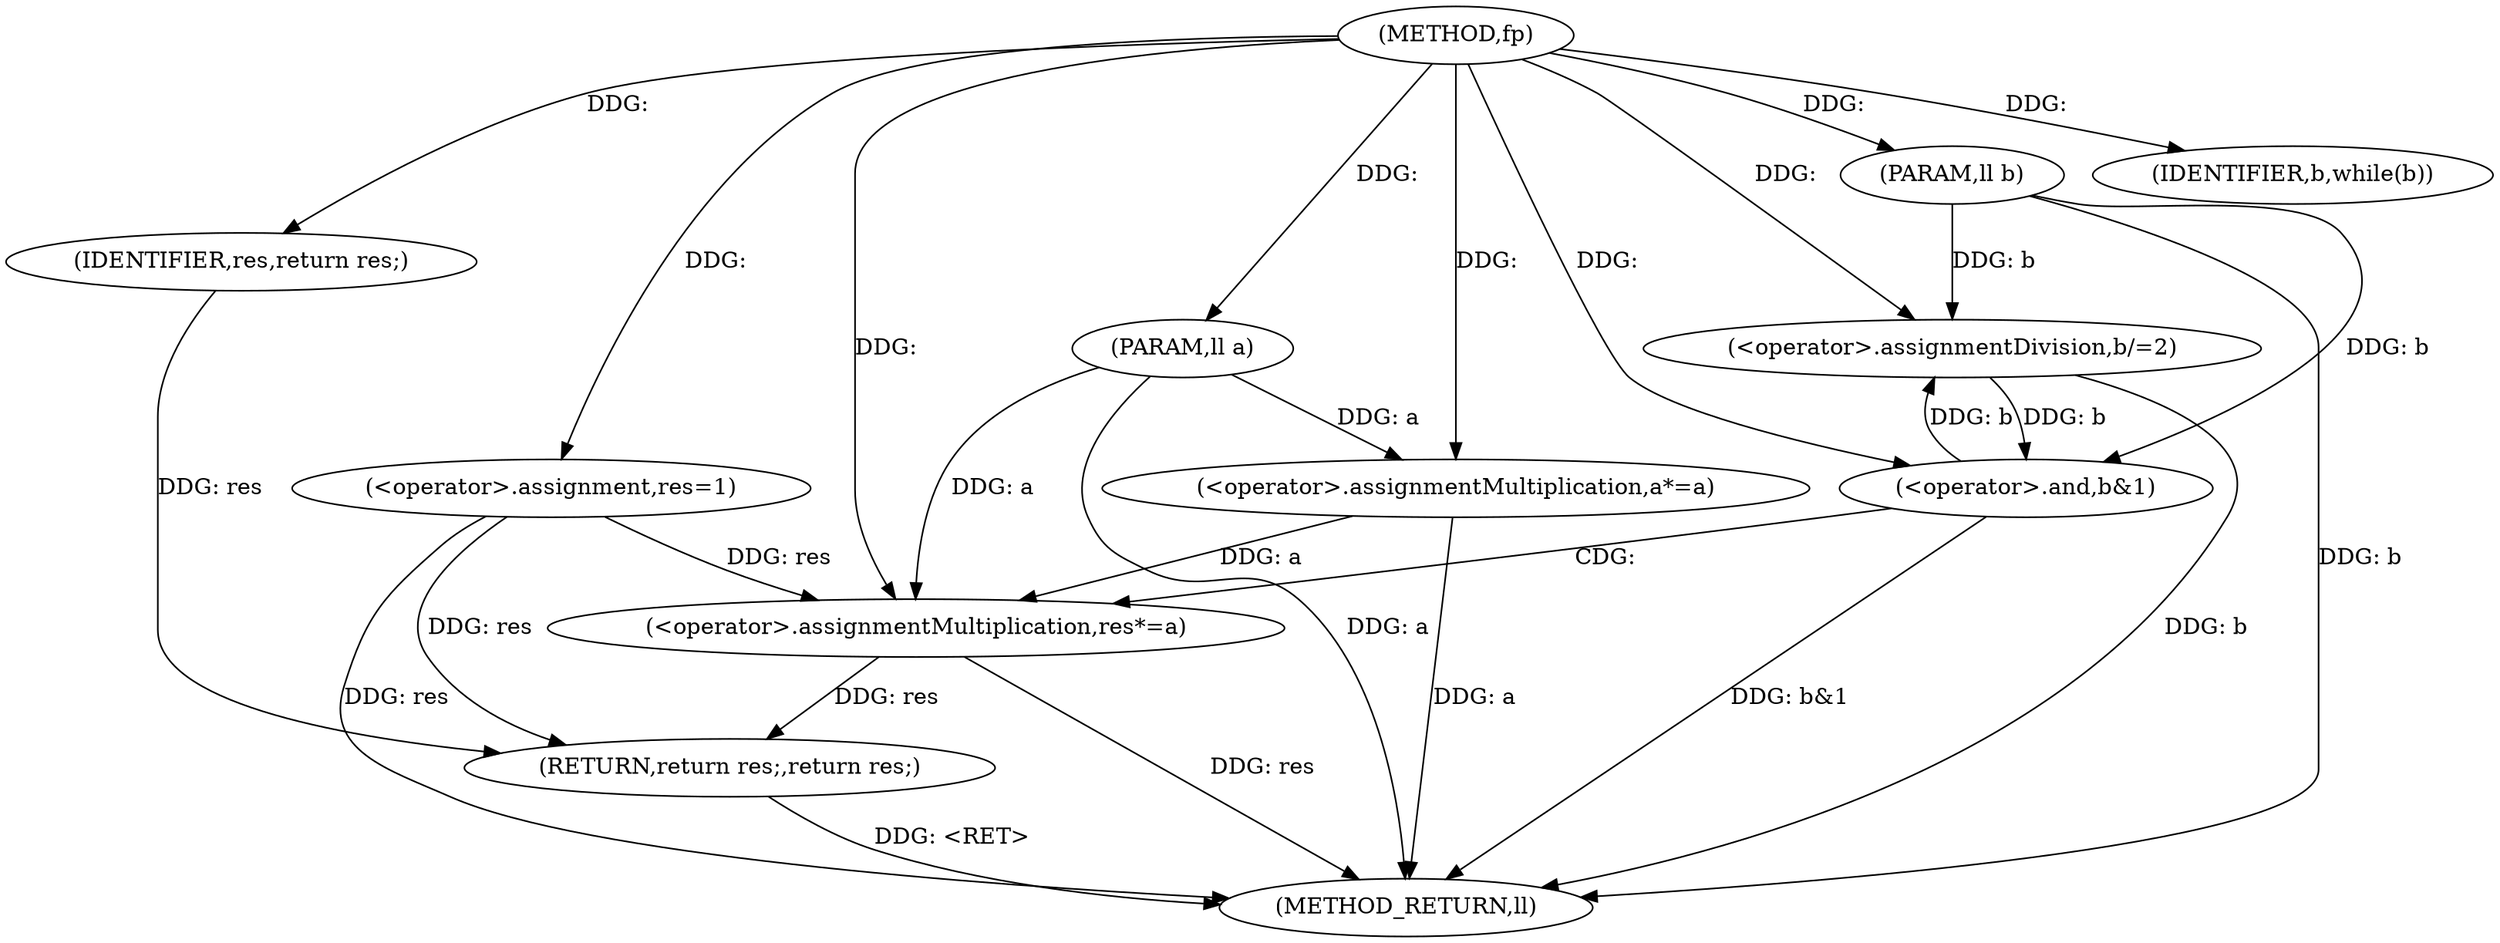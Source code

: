 digraph "fp" {  
"1000101" [label = "(METHOD,fp)" ]
"1000127" [label = "(METHOD_RETURN,ll)" ]
"1000102" [label = "(PARAM,ll a)" ]
"1000103" [label = "(PARAM,ll b)" ]
"1000106" [label = "(<operator>.assignment,res=1)" ]
"1000125" [label = "(RETURN,return res;,return res;)" ]
"1000110" [label = "(IDENTIFIER,b,while(b))" ]
"1000126" [label = "(IDENTIFIER,res,return res;)" ]
"1000119" [label = "(<operator>.assignmentMultiplication,a*=a)" ]
"1000122" [label = "(<operator>.assignmentDivision,b/=2)" ]
"1000113" [label = "(<operator>.and,b&1)" ]
"1000116" [label = "(<operator>.assignmentMultiplication,res*=a)" ]
  "1000102" -> "1000127"  [ label = "DDG: a"] 
  "1000103" -> "1000127"  [ label = "DDG: b"] 
  "1000106" -> "1000127"  [ label = "DDG: res"] 
  "1000113" -> "1000127"  [ label = "DDG: b&1"] 
  "1000116" -> "1000127"  [ label = "DDG: res"] 
  "1000119" -> "1000127"  [ label = "DDG: a"] 
  "1000122" -> "1000127"  [ label = "DDG: b"] 
  "1000125" -> "1000127"  [ label = "DDG: <RET>"] 
  "1000101" -> "1000102"  [ label = "DDG: "] 
  "1000101" -> "1000103"  [ label = "DDG: "] 
  "1000101" -> "1000106"  [ label = "DDG: "] 
  "1000126" -> "1000125"  [ label = "DDG: res"] 
  "1000106" -> "1000125"  [ label = "DDG: res"] 
  "1000116" -> "1000125"  [ label = "DDG: res"] 
  "1000101" -> "1000110"  [ label = "DDG: "] 
  "1000101" -> "1000126"  [ label = "DDG: "] 
  "1000102" -> "1000119"  [ label = "DDG: a"] 
  "1000101" -> "1000119"  [ label = "DDG: "] 
  "1000101" -> "1000122"  [ label = "DDG: "] 
  "1000119" -> "1000116"  [ label = "DDG: a"] 
  "1000102" -> "1000116"  [ label = "DDG: a"] 
  "1000101" -> "1000116"  [ label = "DDG: "] 
  "1000113" -> "1000122"  [ label = "DDG: b"] 
  "1000103" -> "1000122"  [ label = "DDG: b"] 
  "1000122" -> "1000113"  [ label = "DDG: b"] 
  "1000103" -> "1000113"  [ label = "DDG: b"] 
  "1000101" -> "1000113"  [ label = "DDG: "] 
  "1000106" -> "1000116"  [ label = "DDG: res"] 
  "1000113" -> "1000116"  [ label = "CDG: "] 
}
